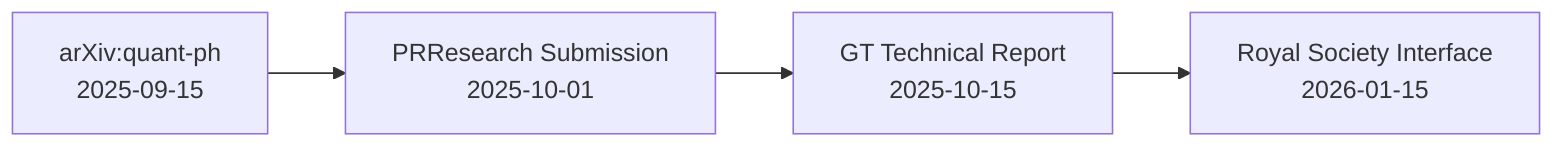 flowchart LR
    A[arXiv:quant-ph<br>2025-09-15] --> B[PRResearch Submission<br>2025-10-01]
    B --> C[GT Technical Report<br>2025-10-15]
    C --> D[Royal Society Interface<br>2026-01-15]